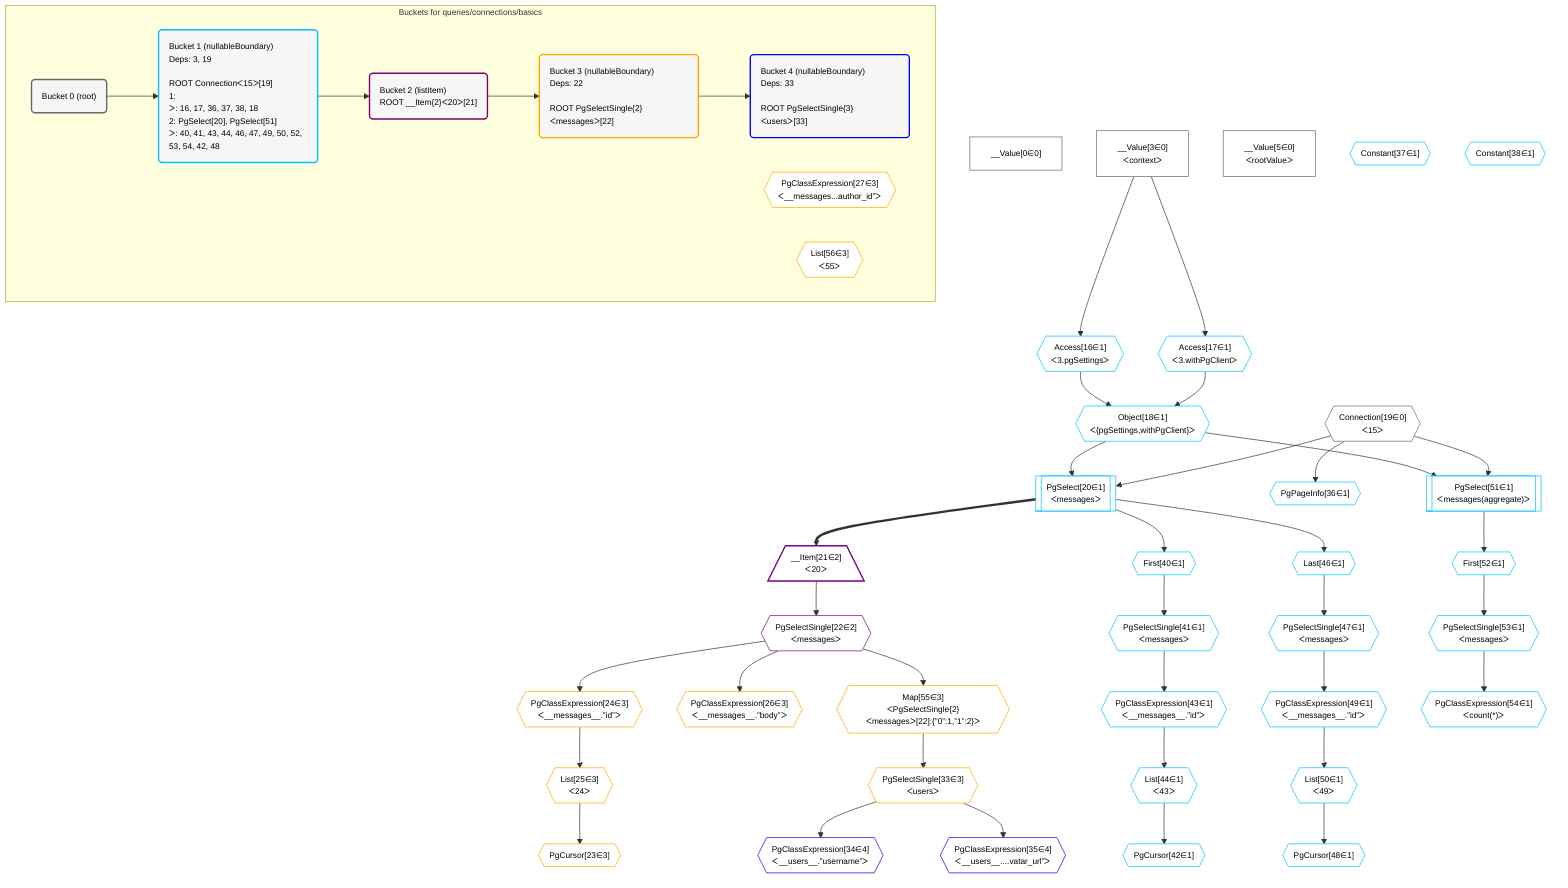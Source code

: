 %%{init: {'themeVariables': { 'fontSize': '12px'}}}%%
graph TD
    classDef path fill:#eee,stroke:#000,color:#000
    classDef plan fill:#fff,stroke-width:1px,color:#000
    classDef itemplan fill:#fff,stroke-width:2px,color:#000
    classDef unbatchedplan fill:#dff,stroke-width:1px,color:#000
    classDef sideeffectplan fill:#fcc,stroke-width:2px,color:#000
    classDef bucket fill:#f6f6f6,color:#000,stroke-width:2px,text-align:left


    %% define steps
    __Value0["__Value[0∈0]"]:::plan
    __Value3["__Value[3∈0]<br />ᐸcontextᐳ"]:::plan
    __Value5["__Value[5∈0]<br />ᐸrootValueᐳ"]:::plan
    Access16{{"Access[16∈1]<br />ᐸ3.pgSettingsᐳ"}}:::plan
    Access17{{"Access[17∈1]<br />ᐸ3.withPgClientᐳ"}}:::plan
    Object18{{"Object[18∈1]<br />ᐸ{pgSettings,withPgClient}ᐳ"}}:::plan
    Connection19{{"Connection[19∈0]<br />ᐸ15ᐳ"}}:::plan
    PgSelect20[["PgSelect[20∈1]<br />ᐸmessagesᐳ"]]:::plan
    __Item21[/"__Item[21∈2]<br />ᐸ20ᐳ"\]:::itemplan
    PgSelectSingle22{{"PgSelectSingle[22∈2]<br />ᐸmessagesᐳ"}}:::plan
    PgClassExpression24{{"PgClassExpression[24∈3]<br />ᐸ__messages__.”id”ᐳ"}}:::plan
    List25{{"List[25∈3]<br />ᐸ24ᐳ"}}:::plan
    PgCursor23{{"PgCursor[23∈3]"}}:::plan
    PgClassExpression26{{"PgClassExpression[26∈3]<br />ᐸ__messages__.”body”ᐳ"}}:::plan
    Map55{{"Map[55∈3]<br />ᐸPgSelectSingle{2}ᐸmessagesᐳ[22]:{”0”:1,”1”:2}ᐳ"}}:::plan
    PgSelectSingle33{{"PgSelectSingle[33∈3]<br />ᐸusersᐳ"}}:::plan
    PgClassExpression34{{"PgClassExpression[34∈4]<br />ᐸ__users__.”username”ᐳ"}}:::plan
    PgClassExpression35{{"PgClassExpression[35∈4]<br />ᐸ__users__....vatar_url”ᐳ"}}:::plan
    PgPageInfo36{{"PgPageInfo[36∈1]"}}:::plan
    Constant37{{"Constant[37∈1]"}}:::plan
    Constant38{{"Constant[38∈1]"}}:::plan
    First40{{"First[40∈1]"}}:::plan
    PgSelectSingle41{{"PgSelectSingle[41∈1]<br />ᐸmessagesᐳ"}}:::plan
    PgClassExpression43{{"PgClassExpression[43∈1]<br />ᐸ__messages__.”id”ᐳ"}}:::plan
    List44{{"List[44∈1]<br />ᐸ43ᐳ"}}:::plan
    PgCursor42{{"PgCursor[42∈1]"}}:::plan
    Last46{{"Last[46∈1]"}}:::plan
    PgSelectSingle47{{"PgSelectSingle[47∈1]<br />ᐸmessagesᐳ"}}:::plan
    PgClassExpression49{{"PgClassExpression[49∈1]<br />ᐸ__messages__.”id”ᐳ"}}:::plan
    List50{{"List[50∈1]<br />ᐸ49ᐳ"}}:::plan
    PgCursor48{{"PgCursor[48∈1]"}}:::plan
    PgSelect51[["PgSelect[51∈1]<br />ᐸmessages(aggregate)ᐳ"]]:::plan
    First52{{"First[52∈1]"}}:::plan
    PgSelectSingle53{{"PgSelectSingle[53∈1]<br />ᐸmessagesᐳ"}}:::plan
    PgClassExpression54{{"PgClassExpression[54∈1]<br />ᐸcount(*)ᐳ"}}:::plan

    %% plan dependencies
    __Value3 --> Access16
    __Value3 --> Access17
    Access16 & Access17 --> Object18
    Object18 & Connection19 --> PgSelect20
    PgSelect20 ==> __Item21
    __Item21 --> PgSelectSingle22
    PgSelectSingle22 --> PgClassExpression24
    PgClassExpression24 --> List25
    List25 --> PgCursor23
    PgSelectSingle22 --> PgClassExpression26
    PgSelectSingle22 --> Map55
    Map55 --> PgSelectSingle33
    PgSelectSingle33 --> PgClassExpression34
    PgSelectSingle33 --> PgClassExpression35
    Connection19 --> PgPageInfo36
    PgSelect20 --> First40
    First40 --> PgSelectSingle41
    PgSelectSingle41 --> PgClassExpression43
    PgClassExpression43 --> List44
    List44 --> PgCursor42
    PgSelect20 --> Last46
    Last46 --> PgSelectSingle47
    PgSelectSingle47 --> PgClassExpression49
    PgClassExpression49 --> List50
    List50 --> PgCursor48
    Object18 & Connection19 --> PgSelect51
    PgSelect51 --> First52
    First52 --> PgSelectSingle53
    PgSelectSingle53 --> PgClassExpression54

    subgraph "Buckets for queries/connections/basics"
    Bucket0("Bucket 0 (root)"):::bucket
    classDef bucket0 stroke:#696969
    class Bucket0,__Value0,__Value3,__Value5,Connection19 bucket0
    Bucket1("Bucket 1 (nullableBoundary)<br />Deps: 3, 19<br /><br />ROOT Connectionᐸ15ᐳ[19]<br />1: <br />ᐳ: 16, 17, 36, 37, 38, 18<br />2: PgSelect[20], PgSelect[51]<br />ᐳ: 40, 41, 43, 44, 46, 47, 49, 50, 52, 53, 54, 42, 48"):::bucket
    classDef bucket1 stroke:#00bfff
    class Bucket1,Access16,Access17,Object18,PgSelect20,PgPageInfo36,Constant37,Constant38,First40,PgSelectSingle41,PgCursor42,PgClassExpression43,List44,Last46,PgSelectSingle47,PgCursor48,PgClassExpression49,List50,PgSelect51,First52,PgSelectSingle53,PgClassExpression54 bucket1
    Bucket2("Bucket 2 (listItem)<br />ROOT __Item{2}ᐸ20ᐳ[21]"):::bucket
    classDef bucket2 stroke:#7f007f
    class Bucket2,__Item21,PgSelectSingle22 bucket2
    Bucket3("Bucket 3 (nullableBoundary)<br />Deps: 22<br /><br />ROOT PgSelectSingle{2}ᐸmessagesᐳ[22]"):::bucket
    classDef bucket3 stroke:#ffa500
    PgClassExpression27{{"PgClassExpression[27∈3]<br />ᐸ__messages...author_id”ᐳ"}}:::plan
    List56{{"List[56∈3]<br />ᐸ55ᐳ"}}:::plan
    class Bucket3,PgCursor23,PgClassExpression24,List25,PgClassExpression26,PgClassExpression27,PgSelectSingle33,Map55,List56 bucket3
    Bucket4("Bucket 4 (nullableBoundary)<br />Deps: 33<br /><br />ROOT PgSelectSingle{3}ᐸusersᐳ[33]"):::bucket
    classDef bucket4 stroke:#0000ff
    class Bucket4,PgClassExpression34,PgClassExpression35 bucket4
    Bucket0 --> Bucket1
    Bucket1 --> Bucket2
    Bucket2 --> Bucket3
    Bucket3 --> Bucket4
    end